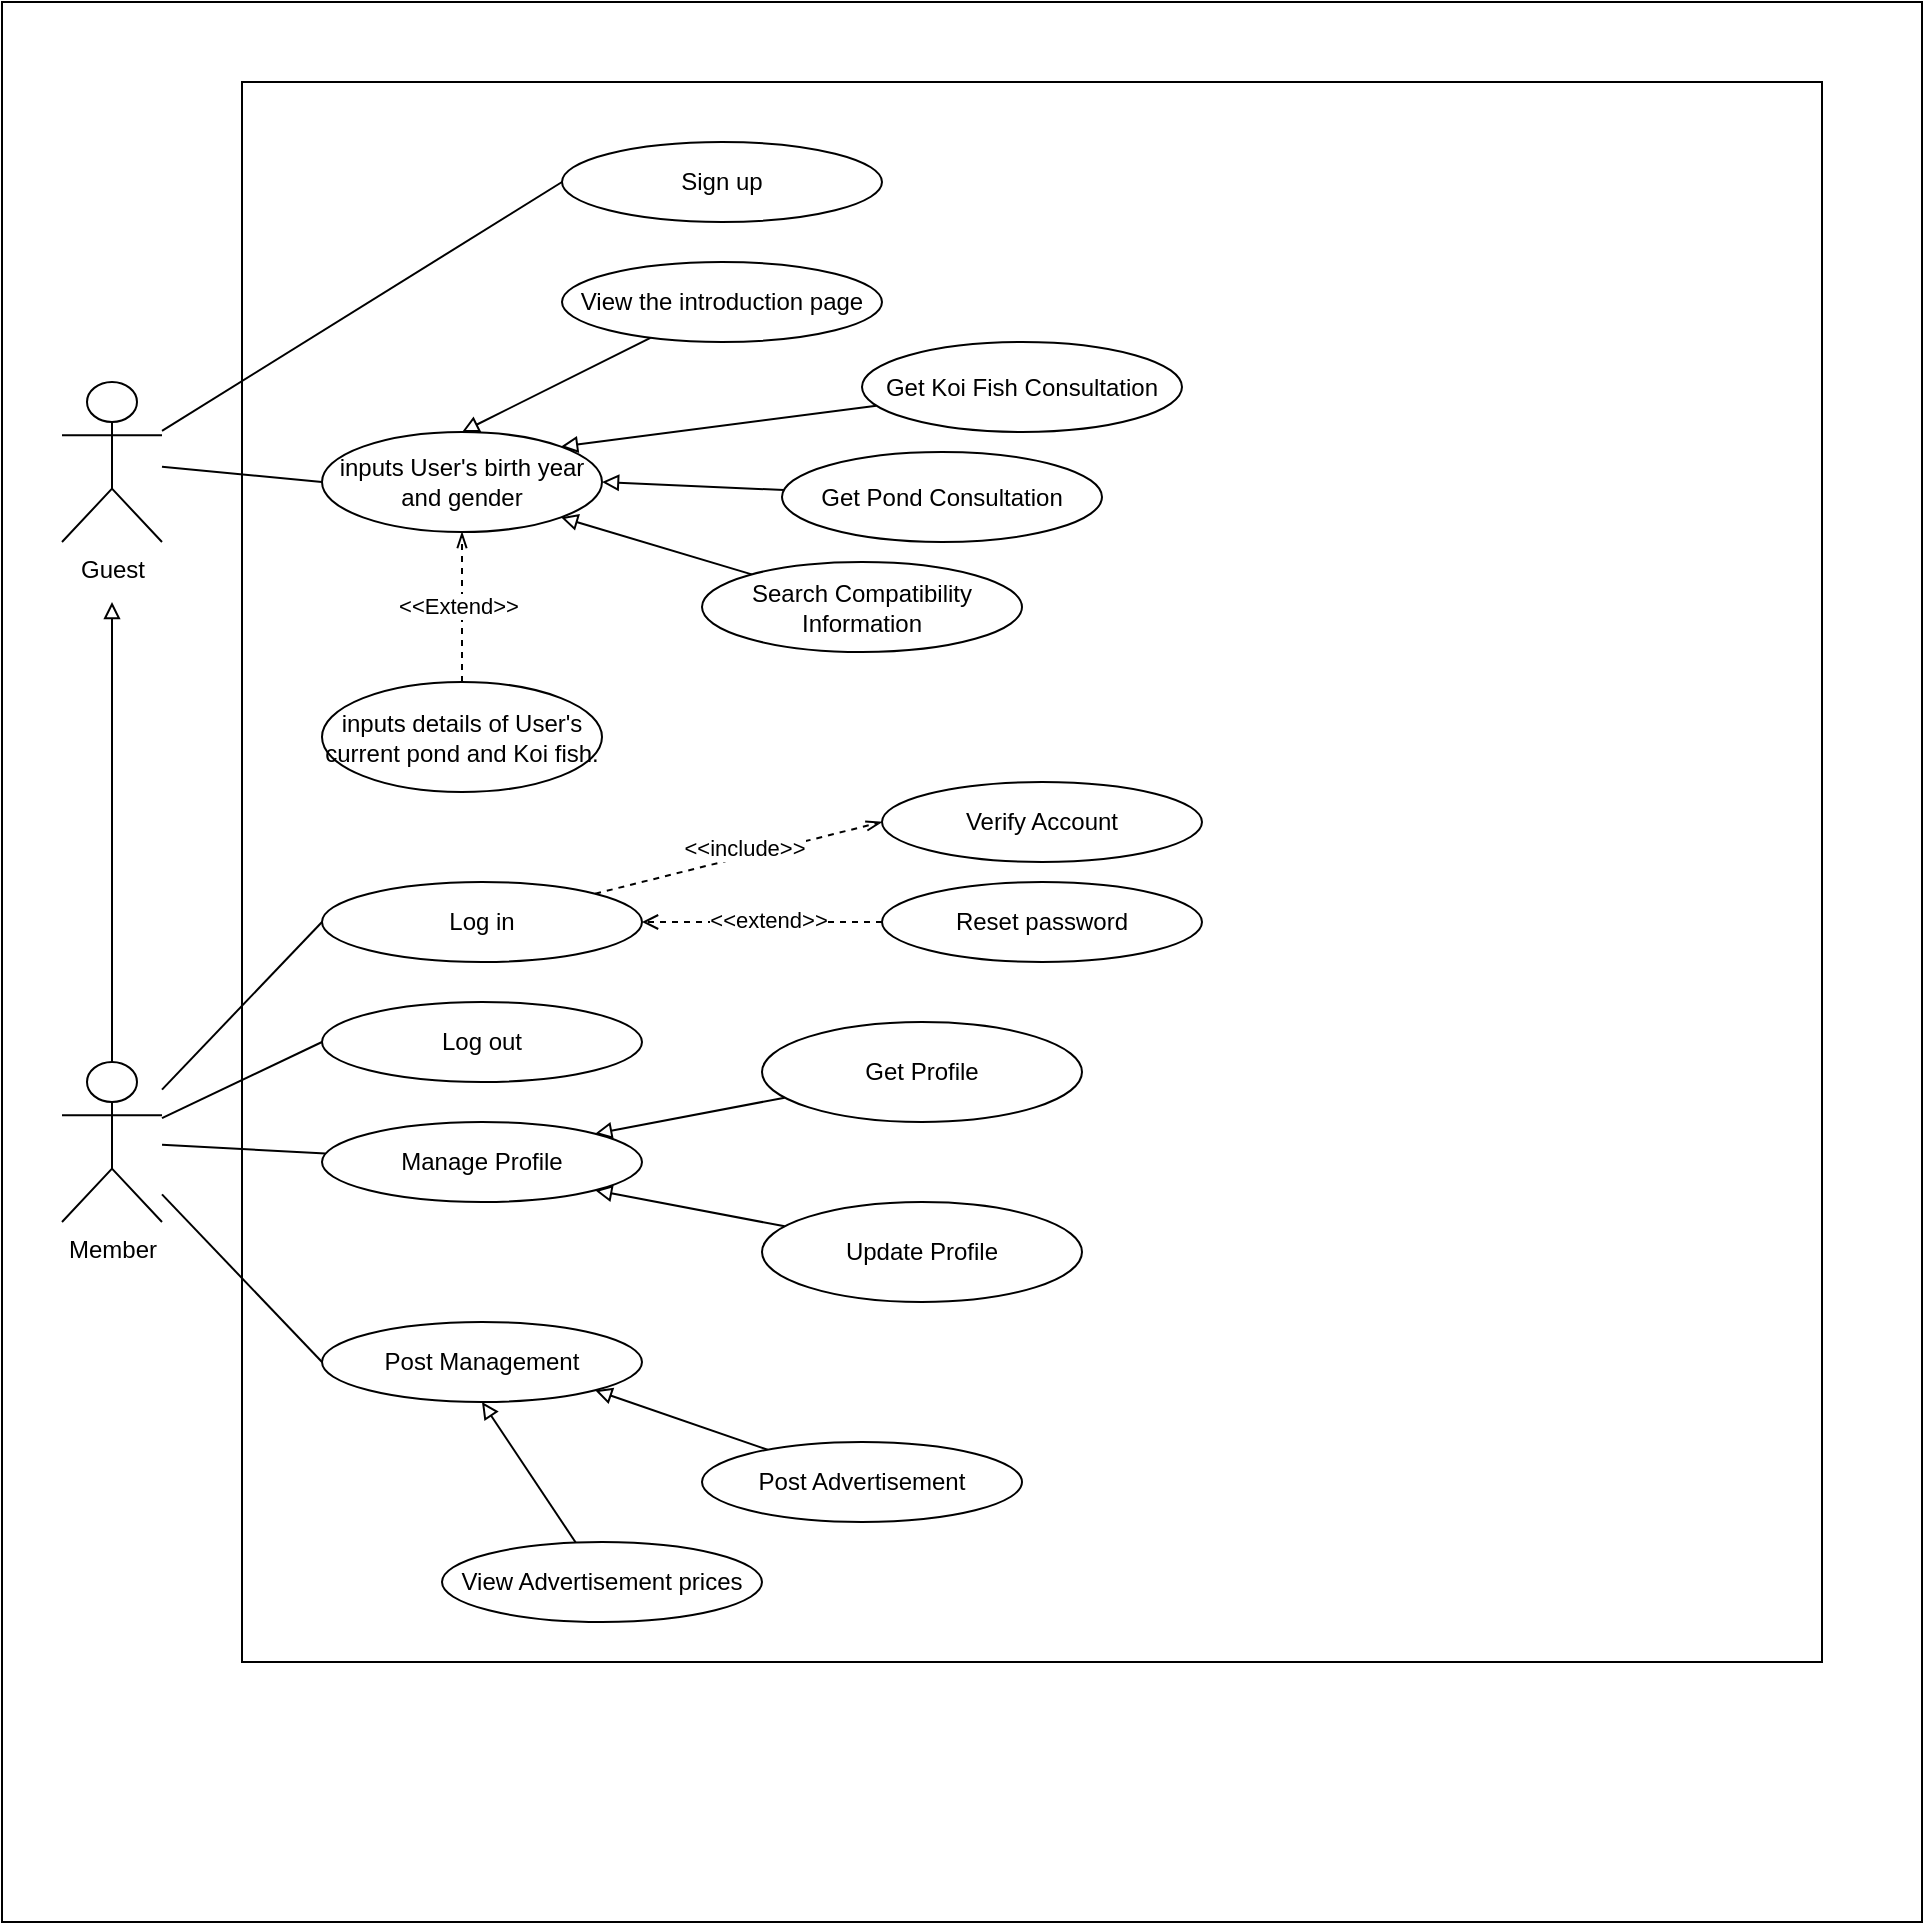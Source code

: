 <mxfile version="24.7.12">
  <diagram name="Page-1" id="UcyFMRr0MInN382f-GMj">
    <mxGraphModel dx="1562" dy="992" grid="1" gridSize="10" guides="1" tooltips="1" connect="1" arrows="1" fold="1" page="1" pageScale="1" pageWidth="700" pageHeight="1000" math="0" shadow="0">
      <root>
        <mxCell id="0" />
        <mxCell id="1" parent="0" />
        <mxCell id="4vnD5Qi-6tJP4gF9MZVV-9" value="" style="whiteSpace=wrap;html=1;aspect=fixed;" vertex="1" parent="1">
          <mxGeometry x="160" y="240" width="960" height="960" as="geometry" />
        </mxCell>
        <mxCell id="4vnD5Qi-6tJP4gF9MZVV-8" value="" style="whiteSpace=wrap;html=1;aspect=fixed;" vertex="1" parent="1">
          <mxGeometry x="280" y="280" width="790" height="790" as="geometry" />
        </mxCell>
        <mxCell id="iLAKp0XwJyHUJeZn67lu-22" style="rounded=0;orthogonalLoop=1;jettySize=auto;html=1;entryX=0;entryY=0.5;entryDx=0;entryDy=0;endArrow=none;endFill=0;" parent="1" source="iLAKp0XwJyHUJeZn67lu-1" target="iLAKp0XwJyHUJeZn67lu-7" edge="1">
          <mxGeometry relative="1" as="geometry" />
        </mxCell>
        <mxCell id="4vnD5Qi-6tJP4gF9MZVV-7" style="rounded=0;orthogonalLoop=1;jettySize=auto;html=1;entryX=0;entryY=0.5;entryDx=0;entryDy=0;endArrow=none;endFill=0;" edge="1" parent="1" source="iLAKp0XwJyHUJeZn67lu-1" target="iLAKp0XwJyHUJeZn67lu-49">
          <mxGeometry relative="1" as="geometry" />
        </mxCell>
        <mxCell id="iLAKp0XwJyHUJeZn67lu-1" value="Guest" style="shape=umlActor;verticalLabelPosition=bottom;verticalAlign=top;html=1;outlineConnect=0;horizontal=1;" parent="1" vertex="1">
          <mxGeometry x="190" y="430" width="50" height="80" as="geometry" />
        </mxCell>
        <mxCell id="iLAKp0XwJyHUJeZn67lu-20" style="rounded=0;orthogonalLoop=1;jettySize=auto;html=1;entryX=0;entryY=0.5;entryDx=0;entryDy=0;endArrow=none;endFill=0;" parent="1" source="iLAKp0XwJyHUJeZn67lu-6" target="iLAKp0XwJyHUJeZn67lu-11" edge="1">
          <mxGeometry relative="1" as="geometry" />
        </mxCell>
        <mxCell id="iLAKp0XwJyHUJeZn67lu-21" style="rounded=0;orthogonalLoop=1;jettySize=auto;html=1;endArrow=none;endFill=0;" parent="1" source="iLAKp0XwJyHUJeZn67lu-6" target="iLAKp0XwJyHUJeZn67lu-13" edge="1">
          <mxGeometry relative="1" as="geometry" />
        </mxCell>
        <mxCell id="iLAKp0XwJyHUJeZn67lu-31" style="rounded=0;orthogonalLoop=1;jettySize=auto;html=1;entryX=0;entryY=0.5;entryDx=0;entryDy=0;endArrow=none;endFill=0;" parent="1" source="iLAKp0XwJyHUJeZn67lu-6" target="iLAKp0XwJyHUJeZn67lu-24" edge="1">
          <mxGeometry relative="1" as="geometry" />
        </mxCell>
        <mxCell id="iLAKp0XwJyHUJeZn67lu-42" style="edgeStyle=orthogonalEdgeStyle;rounded=0;orthogonalLoop=1;jettySize=auto;html=1;endArrow=block;endFill=0;" parent="1" source="iLAKp0XwJyHUJeZn67lu-6" edge="1">
          <mxGeometry relative="1" as="geometry">
            <mxPoint x="215" y="540" as="targetPoint" />
            <Array as="points">
              <mxPoint x="215" y="550" />
            </Array>
          </mxGeometry>
        </mxCell>
        <mxCell id="iLAKp0XwJyHUJeZn67lu-44" style="rounded=0;orthogonalLoop=1;jettySize=auto;html=1;entryX=0;entryY=0.5;entryDx=0;entryDy=0;endArrow=none;endFill=0;" parent="1" source="iLAKp0XwJyHUJeZn67lu-6" target="iLAKp0XwJyHUJeZn67lu-43" edge="1">
          <mxGeometry relative="1" as="geometry" />
        </mxCell>
        <mxCell id="iLAKp0XwJyHUJeZn67lu-6" value="Member" style="shape=umlActor;verticalLabelPosition=bottom;verticalAlign=top;html=1;outlineConnect=0;" parent="1" vertex="1">
          <mxGeometry x="190" y="770" width="50" height="80" as="geometry" />
        </mxCell>
        <mxCell id="iLAKp0XwJyHUJeZn67lu-7" value="Sign up" style="ellipse;whiteSpace=wrap;html=1;" parent="1" vertex="1">
          <mxGeometry x="440" y="310" width="160" height="40" as="geometry" />
        </mxCell>
        <mxCell id="4vnD5Qi-6tJP4gF9MZVV-1" style="rounded=0;orthogonalLoop=1;jettySize=auto;html=1;entryX=0.5;entryY=0;entryDx=0;entryDy=0;endArrow=block;endFill=0;" edge="1" parent="1" source="iLAKp0XwJyHUJeZn67lu-8" target="iLAKp0XwJyHUJeZn67lu-49">
          <mxGeometry relative="1" as="geometry" />
        </mxCell>
        <mxCell id="iLAKp0XwJyHUJeZn67lu-8" value="View the introduction page" style="ellipse;whiteSpace=wrap;html=1;" parent="1" vertex="1">
          <mxGeometry x="440" y="370" width="160" height="40" as="geometry" />
        </mxCell>
        <mxCell id="4vnD5Qi-6tJP4gF9MZVV-2" style="rounded=0;orthogonalLoop=1;jettySize=auto;html=1;entryX=1;entryY=0;entryDx=0;entryDy=0;endArrow=block;endFill=0;" edge="1" parent="1" source="iLAKp0XwJyHUJeZn67lu-9" target="iLAKp0XwJyHUJeZn67lu-49">
          <mxGeometry relative="1" as="geometry" />
        </mxCell>
        <mxCell id="iLAKp0XwJyHUJeZn67lu-9" value="Get Koi Fish Consultation" style="ellipse;whiteSpace=wrap;html=1;" parent="1" vertex="1">
          <mxGeometry x="590" y="410" width="160" height="45" as="geometry" />
        </mxCell>
        <mxCell id="iLAKp0XwJyHUJeZn67lu-11" value="Log out" style="ellipse;whiteSpace=wrap;html=1;" parent="1" vertex="1">
          <mxGeometry x="320" y="740" width="160" height="40" as="geometry" />
        </mxCell>
        <mxCell id="iLAKp0XwJyHUJeZn67lu-13" value="Manage Profile" style="ellipse;whiteSpace=wrap;html=1;" parent="1" vertex="1">
          <mxGeometry x="320" y="800" width="160" height="40" as="geometry" />
        </mxCell>
        <mxCell id="iLAKp0XwJyHUJeZn67lu-17" style="rounded=0;orthogonalLoop=1;jettySize=auto;html=1;entryX=1;entryY=1;entryDx=0;entryDy=0;endArrow=block;endFill=0;" parent="1" source="iLAKp0XwJyHUJeZn67lu-14" target="iLAKp0XwJyHUJeZn67lu-13" edge="1">
          <mxGeometry relative="1" as="geometry" />
        </mxCell>
        <mxCell id="iLAKp0XwJyHUJeZn67lu-14" value="Update Profile" style="ellipse;whiteSpace=wrap;html=1;" parent="1" vertex="1">
          <mxGeometry x="540" y="840" width="160" height="50" as="geometry" />
        </mxCell>
        <mxCell id="iLAKp0XwJyHUJeZn67lu-16" style="rounded=0;orthogonalLoop=1;jettySize=auto;html=1;entryX=1;entryY=0;entryDx=0;entryDy=0;endArrow=block;endFill=0;" parent="1" source="iLAKp0XwJyHUJeZn67lu-15" target="iLAKp0XwJyHUJeZn67lu-13" edge="1">
          <mxGeometry relative="1" as="geometry" />
        </mxCell>
        <mxCell id="iLAKp0XwJyHUJeZn67lu-15" value="Get Profile" style="ellipse;whiteSpace=wrap;html=1;" parent="1" vertex="1">
          <mxGeometry x="540" y="750" width="160" height="50" as="geometry" />
        </mxCell>
        <mxCell id="iLAKp0XwJyHUJeZn67lu-26" style="rounded=0;orthogonalLoop=1;jettySize=auto;html=1;dashed=1;endArrow=openThin;endFill=0;" parent="1" source="iLAKp0XwJyHUJeZn67lu-24" edge="1">
          <mxGeometry relative="1" as="geometry">
            <mxPoint x="600" y="650" as="targetPoint" />
          </mxGeometry>
        </mxCell>
        <mxCell id="iLAKp0XwJyHUJeZn67lu-27" value="&amp;lt;&amp;lt;include&amp;gt;&amp;gt;" style="edgeLabel;html=1;align=center;verticalAlign=middle;resizable=0;points=[];" parent="iLAKp0XwJyHUJeZn67lu-26" vertex="1" connectable="0">
          <mxGeometry x="0.05" y="4" relative="1" as="geometry">
            <mxPoint as="offset" />
          </mxGeometry>
        </mxCell>
        <mxCell id="iLAKp0XwJyHUJeZn67lu-24" value="Log in" style="ellipse;whiteSpace=wrap;html=1;" parent="1" vertex="1">
          <mxGeometry x="320" y="680" width="160" height="40" as="geometry" />
        </mxCell>
        <mxCell id="iLAKp0XwJyHUJeZn67lu-25" value="Verify Account" style="ellipse;whiteSpace=wrap;html=1;" parent="1" vertex="1">
          <mxGeometry x="600" y="630" width="160" height="40" as="geometry" />
        </mxCell>
        <mxCell id="iLAKp0XwJyHUJeZn67lu-29" style="edgeStyle=orthogonalEdgeStyle;rounded=0;orthogonalLoop=1;jettySize=auto;html=1;dashed=1;endArrow=open;endFill=0;" parent="1" source="iLAKp0XwJyHUJeZn67lu-28" target="iLAKp0XwJyHUJeZn67lu-24" edge="1">
          <mxGeometry relative="1" as="geometry" />
        </mxCell>
        <mxCell id="iLAKp0XwJyHUJeZn67lu-30" value="&amp;lt;&amp;lt;extend&amp;gt;&amp;gt;" style="edgeLabel;html=1;align=center;verticalAlign=middle;resizable=0;points=[];" parent="iLAKp0XwJyHUJeZn67lu-29" vertex="1" connectable="0">
          <mxGeometry x="-0.05" y="-1" relative="1" as="geometry">
            <mxPoint as="offset" />
          </mxGeometry>
        </mxCell>
        <mxCell id="iLAKp0XwJyHUJeZn67lu-28" value="Reset password" style="ellipse;whiteSpace=wrap;html=1;" parent="1" vertex="1">
          <mxGeometry x="600" y="680" width="160" height="40" as="geometry" />
        </mxCell>
        <mxCell id="4vnD5Qi-6tJP4gF9MZVV-3" style="rounded=0;orthogonalLoop=1;jettySize=auto;html=1;entryX=1;entryY=0.5;entryDx=0;entryDy=0;endArrow=block;endFill=0;" edge="1" parent="1" source="iLAKp0XwJyHUJeZn67lu-34" target="iLAKp0XwJyHUJeZn67lu-49">
          <mxGeometry relative="1" as="geometry" />
        </mxCell>
        <mxCell id="iLAKp0XwJyHUJeZn67lu-34" value="Get Pond Consultation" style="ellipse;whiteSpace=wrap;html=1;" parent="1" vertex="1">
          <mxGeometry x="550" y="465" width="160" height="45" as="geometry" />
        </mxCell>
        <mxCell id="4vnD5Qi-6tJP4gF9MZVV-4" style="rounded=0;orthogonalLoop=1;jettySize=auto;html=1;entryX=1;entryY=1;entryDx=0;entryDy=0;endArrow=block;endFill=0;" edge="1" parent="1" source="iLAKp0XwJyHUJeZn67lu-35" target="iLAKp0XwJyHUJeZn67lu-49">
          <mxGeometry relative="1" as="geometry" />
        </mxCell>
        <mxCell id="iLAKp0XwJyHUJeZn67lu-35" value="Search Compatibility Information" style="ellipse;whiteSpace=wrap;html=1;" parent="1" vertex="1">
          <mxGeometry x="510" y="520" width="160" height="45" as="geometry" />
        </mxCell>
        <mxCell id="iLAKp0XwJyHUJeZn67lu-43" value="Post Management" style="ellipse;whiteSpace=wrap;html=1;" parent="1" vertex="1">
          <mxGeometry x="320" y="900" width="160" height="40" as="geometry" />
        </mxCell>
        <mxCell id="iLAKp0XwJyHUJeZn67lu-48" style="rounded=0;orthogonalLoop=1;jettySize=auto;html=1;entryX=1;entryY=1;entryDx=0;entryDy=0;endArrow=block;endFill=0;" parent="1" source="iLAKp0XwJyHUJeZn67lu-45" target="iLAKp0XwJyHUJeZn67lu-43" edge="1">
          <mxGeometry relative="1" as="geometry" />
        </mxCell>
        <mxCell id="iLAKp0XwJyHUJeZn67lu-45" value="Post Advertisement" style="ellipse;whiteSpace=wrap;html=1;" parent="1" vertex="1">
          <mxGeometry x="510" y="960" width="160" height="40" as="geometry" />
        </mxCell>
        <mxCell id="iLAKp0XwJyHUJeZn67lu-47" style="rounded=0;orthogonalLoop=1;jettySize=auto;html=1;entryX=0.5;entryY=1;entryDx=0;entryDy=0;endArrow=block;endFill=0;" parent="1" source="iLAKp0XwJyHUJeZn67lu-46" target="iLAKp0XwJyHUJeZn67lu-43" edge="1">
          <mxGeometry relative="1" as="geometry" />
        </mxCell>
        <mxCell id="iLAKp0XwJyHUJeZn67lu-46" value="View Advertisement&amp;nbsp;prices" style="ellipse;whiteSpace=wrap;html=1;" parent="1" vertex="1">
          <mxGeometry x="380" y="1010" width="160" height="40" as="geometry" />
        </mxCell>
        <mxCell id="iLAKp0XwJyHUJeZn67lu-49" value=" inputs User&#39;s birth year and gender" style="ellipse;whiteSpace=wrap;html=1;" parent="1" vertex="1">
          <mxGeometry x="320" y="455" width="140" height="50" as="geometry" />
        </mxCell>
        <mxCell id="4vnD5Qi-6tJP4gF9MZVV-5" style="rounded=0;orthogonalLoop=1;jettySize=auto;html=1;entryX=0.5;entryY=1;entryDx=0;entryDy=0;dashed=1;endArrow=openThin;endFill=0;" edge="1" parent="1" source="iLAKp0XwJyHUJeZn67lu-51" target="iLAKp0XwJyHUJeZn67lu-49">
          <mxGeometry relative="1" as="geometry" />
        </mxCell>
        <mxCell id="4vnD5Qi-6tJP4gF9MZVV-6" value="&amp;lt;&amp;lt;Extend&amp;gt;&amp;gt;" style="edgeLabel;html=1;align=center;verticalAlign=middle;resizable=0;points=[];" vertex="1" connectable="0" parent="4vnD5Qi-6tJP4gF9MZVV-5">
          <mxGeometry x="0.013" y="2" relative="1" as="geometry">
            <mxPoint as="offset" />
          </mxGeometry>
        </mxCell>
        <mxCell id="iLAKp0XwJyHUJeZn67lu-51" value="inputs details of User&#39;s current pond and Koi fish." style="ellipse;whiteSpace=wrap;html=1;" parent="1" vertex="1">
          <mxGeometry x="320" y="580" width="140" height="55" as="geometry" />
        </mxCell>
      </root>
    </mxGraphModel>
  </diagram>
</mxfile>
